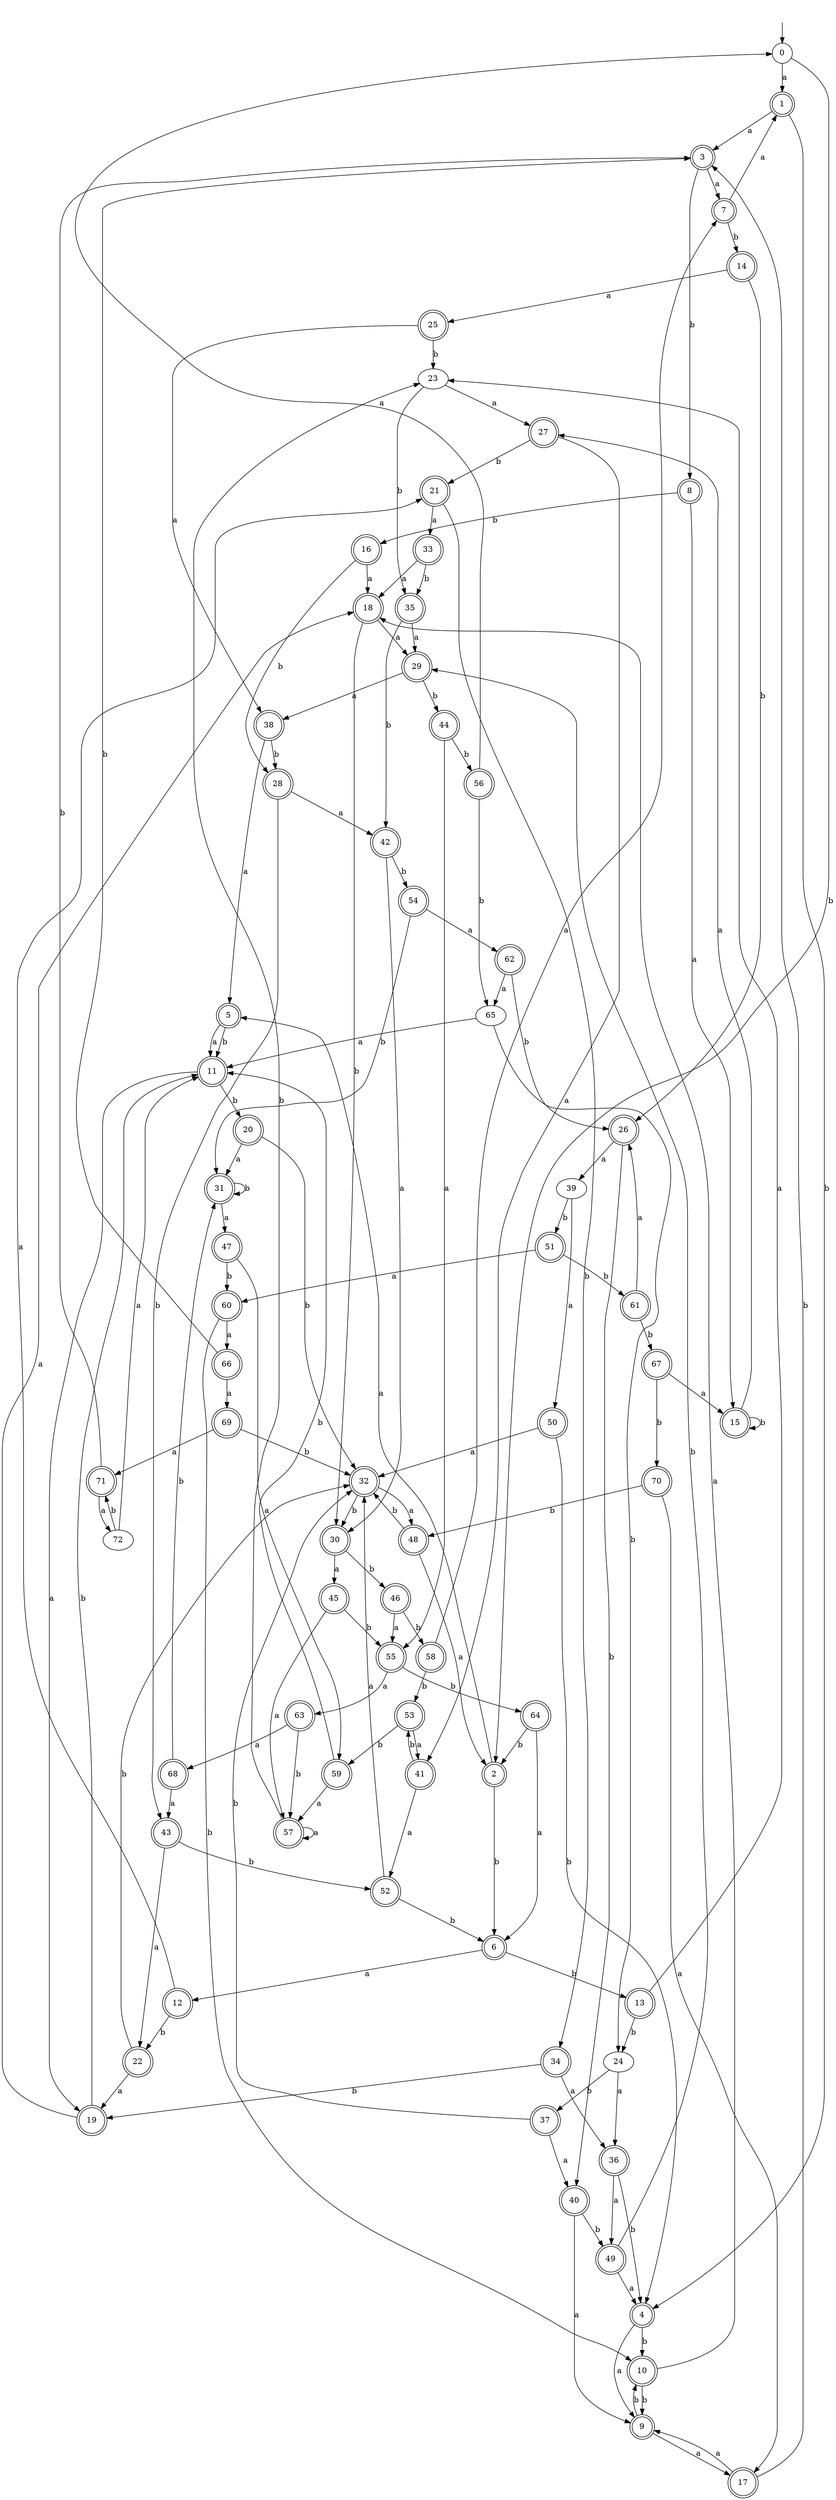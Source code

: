 digraph RandomDFA {
  __start0 [label="", shape=none];
  __start0 -> 0 [label=""];
  0 [shape=circle]
  0 -> 1 [label="a"]
  0 -> 2 [label="b"]
  1 [shape=doublecircle]
  1 -> 3 [label="a"]
  1 -> 4 [label="b"]
  2 [shape=doublecircle]
  2 -> 5 [label="a"]
  2 -> 6 [label="b"]
  3 [shape=doublecircle]
  3 -> 7 [label="a"]
  3 -> 8 [label="b"]
  4 [shape=doublecircle]
  4 -> 9 [label="a"]
  4 -> 10 [label="b"]
  5 [shape=doublecircle]
  5 -> 11 [label="a"]
  5 -> 11 [label="b"]
  6 [shape=doublecircle]
  6 -> 12 [label="a"]
  6 -> 13 [label="b"]
  7 [shape=doublecircle]
  7 -> 1 [label="a"]
  7 -> 14 [label="b"]
  8 [shape=doublecircle]
  8 -> 15 [label="a"]
  8 -> 16 [label="b"]
  9 [shape=doublecircle]
  9 -> 17 [label="a"]
  9 -> 10 [label="b"]
  10 [shape=doublecircle]
  10 -> 18 [label="a"]
  10 -> 9 [label="b"]
  11 [shape=doublecircle]
  11 -> 19 [label="a"]
  11 -> 20 [label="b"]
  12 [shape=doublecircle]
  12 -> 21 [label="a"]
  12 -> 22 [label="b"]
  13 [shape=doublecircle]
  13 -> 23 [label="a"]
  13 -> 24 [label="b"]
  14 [shape=doublecircle]
  14 -> 25 [label="a"]
  14 -> 26 [label="b"]
  15 [shape=doublecircle]
  15 -> 27 [label="a"]
  15 -> 15 [label="b"]
  16 [shape=doublecircle]
  16 -> 18 [label="a"]
  16 -> 28 [label="b"]
  17 [shape=doublecircle]
  17 -> 9 [label="a"]
  17 -> 3 [label="b"]
  18 [shape=doublecircle]
  18 -> 29 [label="a"]
  18 -> 30 [label="b"]
  19 [shape=doublecircle]
  19 -> 18 [label="a"]
  19 -> 11 [label="b"]
  20 [shape=doublecircle]
  20 -> 31 [label="a"]
  20 -> 32 [label="b"]
  21 [shape=doublecircle]
  21 -> 33 [label="a"]
  21 -> 34 [label="b"]
  22 [shape=doublecircle]
  22 -> 19 [label="a"]
  22 -> 32 [label="b"]
  23
  23 -> 27 [label="a"]
  23 -> 35 [label="b"]
  24
  24 -> 36 [label="a"]
  24 -> 37 [label="b"]
  25 [shape=doublecircle]
  25 -> 38 [label="a"]
  25 -> 23 [label="b"]
  26 [shape=doublecircle]
  26 -> 39 [label="a"]
  26 -> 40 [label="b"]
  27 [shape=doublecircle]
  27 -> 41 [label="a"]
  27 -> 21 [label="b"]
  28 [shape=doublecircle]
  28 -> 42 [label="a"]
  28 -> 43 [label="b"]
  29 [shape=doublecircle]
  29 -> 38 [label="a"]
  29 -> 44 [label="b"]
  30 [shape=doublecircle]
  30 -> 45 [label="a"]
  30 -> 46 [label="b"]
  31 [shape=doublecircle]
  31 -> 47 [label="a"]
  31 -> 31 [label="b"]
  32 [shape=doublecircle]
  32 -> 48 [label="a"]
  32 -> 30 [label="b"]
  33 [shape=doublecircle]
  33 -> 18 [label="a"]
  33 -> 35 [label="b"]
  34 [shape=doublecircle]
  34 -> 36 [label="a"]
  34 -> 19 [label="b"]
  35 [shape=doublecircle]
  35 -> 29 [label="a"]
  35 -> 42 [label="b"]
  36 [shape=doublecircle]
  36 -> 49 [label="a"]
  36 -> 4 [label="b"]
  37 [shape=doublecircle]
  37 -> 40 [label="a"]
  37 -> 32 [label="b"]
  38 [shape=doublecircle]
  38 -> 5 [label="a"]
  38 -> 28 [label="b"]
  39
  39 -> 50 [label="a"]
  39 -> 51 [label="b"]
  40 [shape=doublecircle]
  40 -> 9 [label="a"]
  40 -> 49 [label="b"]
  41 [shape=doublecircle]
  41 -> 52 [label="a"]
  41 -> 53 [label="b"]
  42 [shape=doublecircle]
  42 -> 30 [label="a"]
  42 -> 54 [label="b"]
  43 [shape=doublecircle]
  43 -> 22 [label="a"]
  43 -> 52 [label="b"]
  44 [shape=doublecircle]
  44 -> 55 [label="a"]
  44 -> 56 [label="b"]
  45 [shape=doublecircle]
  45 -> 57 [label="a"]
  45 -> 55 [label="b"]
  46 [shape=doublecircle]
  46 -> 55 [label="a"]
  46 -> 58 [label="b"]
  47 [shape=doublecircle]
  47 -> 59 [label="a"]
  47 -> 60 [label="b"]
  48 [shape=doublecircle]
  48 -> 2 [label="a"]
  48 -> 32 [label="b"]
  49 [shape=doublecircle]
  49 -> 4 [label="a"]
  49 -> 29 [label="b"]
  50 [shape=doublecircle]
  50 -> 32 [label="a"]
  50 -> 4 [label="b"]
  51 [shape=doublecircle]
  51 -> 60 [label="a"]
  51 -> 61 [label="b"]
  52 [shape=doublecircle]
  52 -> 32 [label="a"]
  52 -> 6 [label="b"]
  53 [shape=doublecircle]
  53 -> 41 [label="a"]
  53 -> 59 [label="b"]
  54 [shape=doublecircle]
  54 -> 62 [label="a"]
  54 -> 31 [label="b"]
  55 [shape=doublecircle]
  55 -> 63 [label="a"]
  55 -> 64 [label="b"]
  56 [shape=doublecircle]
  56 -> 0 [label="a"]
  56 -> 65 [label="b"]
  57 [shape=doublecircle]
  57 -> 57 [label="a"]
  57 -> 23 [label="b"]
  58 [shape=doublecircle]
  58 -> 7 [label="a"]
  58 -> 53 [label="b"]
  59 [shape=doublecircle]
  59 -> 57 [label="a"]
  59 -> 11 [label="b"]
  60 [shape=doublecircle]
  60 -> 66 [label="a"]
  60 -> 10 [label="b"]
  61 [shape=doublecircle]
  61 -> 26 [label="a"]
  61 -> 67 [label="b"]
  62 [shape=doublecircle]
  62 -> 65 [label="a"]
  62 -> 26 [label="b"]
  63 [shape=doublecircle]
  63 -> 68 [label="a"]
  63 -> 57 [label="b"]
  64 [shape=doublecircle]
  64 -> 6 [label="a"]
  64 -> 2 [label="b"]
  65
  65 -> 11 [label="a"]
  65 -> 24 [label="b"]
  66 [shape=doublecircle]
  66 -> 69 [label="a"]
  66 -> 3 [label="b"]
  67 [shape=doublecircle]
  67 -> 15 [label="a"]
  67 -> 70 [label="b"]
  68 [shape=doublecircle]
  68 -> 43 [label="a"]
  68 -> 31 [label="b"]
  69 [shape=doublecircle]
  69 -> 71 [label="a"]
  69 -> 32 [label="b"]
  70 [shape=doublecircle]
  70 -> 17 [label="a"]
  70 -> 48 [label="b"]
  71 [shape=doublecircle]
  71 -> 72 [label="a"]
  71 -> 3 [label="b"]
  72
  72 -> 11 [label="a"]
  72 -> 71 [label="b"]
}
